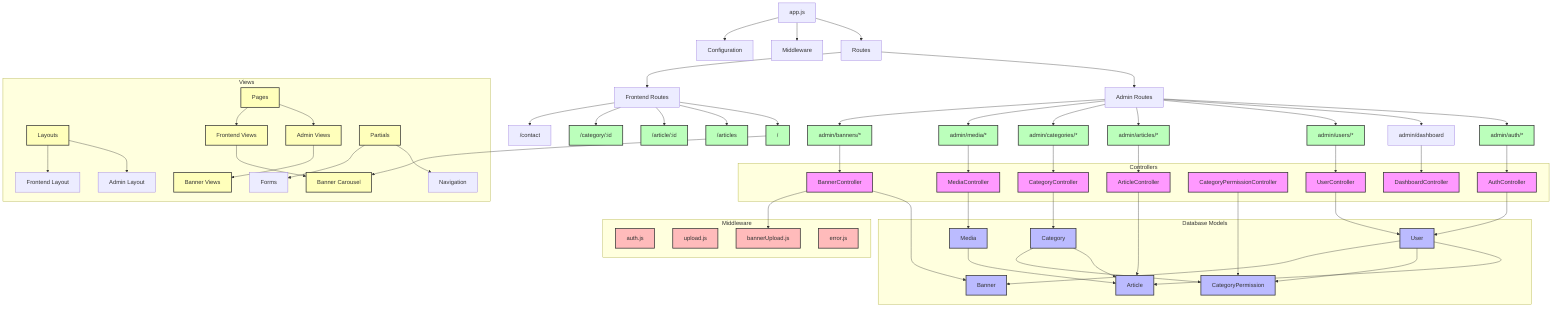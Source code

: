 graph TB
    %% Main Application Entry
    APP[app.js] --> ROUTES[Routes]
    APP --> MIDDLEWARE[Middleware]
    APP --> CONFIG[Configuration]
    
    %% Routes Layer
    ROUTES --> ADMIN[Admin Routes]
    ROUTES --> FRONTEND[Frontend Routes]
    
    %% Admin Routes
    ADMIN --> ADMIN_AUTH["admin/auth/*"]
    ADMIN --> ADMIN_DASHBOARD["admin/dashboard"]
    ADMIN --> ADMIN_USERS["admin/users/*"]
    ADMIN --> ADMIN_ARTICLES["admin/articles/*"]
    ADMIN --> ADMIN_CATEGORIES["admin/categories/*"]
    ADMIN --> ADMIN_MEDIA["admin/media/*"]
    ADMIN --> ADMIN_BANNERS["admin/banners/*"]
    
    %% Frontend Routes
    FRONTEND --> HOME["/"]
    FRONTEND --> ARTICLES["/articles"]
    FRONTEND --> ARTICLE["/article/:id"]
    FRONTEND --> CATEGORY["/category/:id"]
    FRONTEND --> CONTACT["/contact"]
    
    %% Controllers Layer
    subgraph Controllers
        AUTH_CTRL[AuthController]
        USER_CTRL[UserController]
        ARTICLE_CTRL[ArticleController]
        CATEGORY_CTRL[CategoryController]
        CATPERM_CTRL[CategoryPermissionController]
        MEDIA_CTRL[MediaController]
        DASH_CTRL[DashboardController]
        BANNER_CTRL[BannerController]
    end
    
    %% Models Layer via Prisma
    subgraph Database Models
        USER[User]
        ARTICLE_MODEL[Article]
        CATEGORY_MODEL[Category]
        MEDIA_MODEL[Media]
        CAT_PERM[CategoryPermission]
        BANNER_MODEL[Banner]
    end
    
    %% Middleware Components
    subgraph Middleware
        AUTH_MID[auth.js]
        UPLOAD[upload.js]
        BANNER_UPLOAD[bannerUpload.js]
        ERROR[error.js]
    end
    
    %% Views Layer
    subgraph Views
        direction TB
        LAYOUTS[Layouts] --> ADMIN_LAYOUT[Admin Layout]
        LAYOUTS --> FRONTEND_LAYOUT[Frontend Layout]
        
        PAGES[Pages] --> ADMIN_VIEWS[Admin Views]
        ADMIN_VIEWS --> BANNER_VIEWS[Banner Views]
        PAGES --> FRONTEND_VIEWS[Frontend Views]
        FRONTEND_VIEWS --> BANNER_CAROUSEL[Banner Carousel]
        
        PARTIALS[Partials] --> NAV[Navigation]
        PARTIALS --> FORMS[Forms]
    end
    
    %% Relationships
    ADMIN_AUTH --> AUTH_CTRL
    ADMIN_USERS --> USER_CTRL
    ADMIN_ARTICLES --> ARTICLE_CTRL
    ADMIN_CATEGORIES --> CATEGORY_CTRL
    ADMIN_MEDIA --> MEDIA_CTRL
    ADMIN_DASHBOARD --> DASH_CTRL
    ADMIN_BANNERS --> BANNER_CTRL
    
    AUTH_CTRL --> USER
    USER_CTRL --> USER
    ARTICLE_CTRL --> ARTICLE_MODEL
    CATEGORY_CTRL --> CATEGORY_MODEL
    CATPERM_CTRL --> CAT_PERM
    MEDIA_CTRL --> MEDIA_MODEL
    BANNER_CTRL --> BANNER_MODEL
    
    %% Database Relationships
    USER --> ARTICLE_MODEL
    CATEGORY_MODEL --> ARTICLE_MODEL
    MEDIA_MODEL --> ARTICLE_MODEL
    USER --> CAT_PERM
    CATEGORY_MODEL --> CAT_PERM
    USER --> BANNER_MODEL
    
    %% Banner Flow
    BANNER_CTRL --> BANNER_UPLOAD
    HOME --> BANNER_CAROUSEL
    
    %% Style Definitions
    classDef controller fill:#f9f,stroke:#333,stroke-width:2px
    classDef model fill:#bbf,stroke:#333,stroke-width:2px
    classDef route fill:#bfb,stroke:#333,stroke-width:2px
    classDef middleware fill:#fbb,stroke:#333,stroke-width:2px
    classDef view fill:#ffb,stroke:#333,stroke-width:2px
    
    %% Apply Styles
    class AUTH_CTRL,USER_CTRL,ARTICLE_CTRL,CATEGORY_CTRL,CATPERM_CTRL,MEDIA_CTRL,DASH_CTRL,BANNER_CTRL controller
    class USER,ARTICLE_MODEL,CATEGORY_MODEL,MEDIA_MODEL,CAT_PERM,BANNER_MODEL model
    class ADMIN_AUTH,ADMIN_USERS,ADMIN_ARTICLES,ADMIN_CATEGORIES,ADMIN_MEDIA,ADMIN_BANNERS,HOME,ARTICLES,ARTICLE,CATEGORY route
    class AUTH_MID,UPLOAD,BANNER_UPLOAD,ERROR middleware
    class LAYOUTS,PAGES,PARTIALS,ADMIN_VIEWS,FRONTEND_VIEWS,BANNER_VIEWS,BANNER_CAROUSEL view